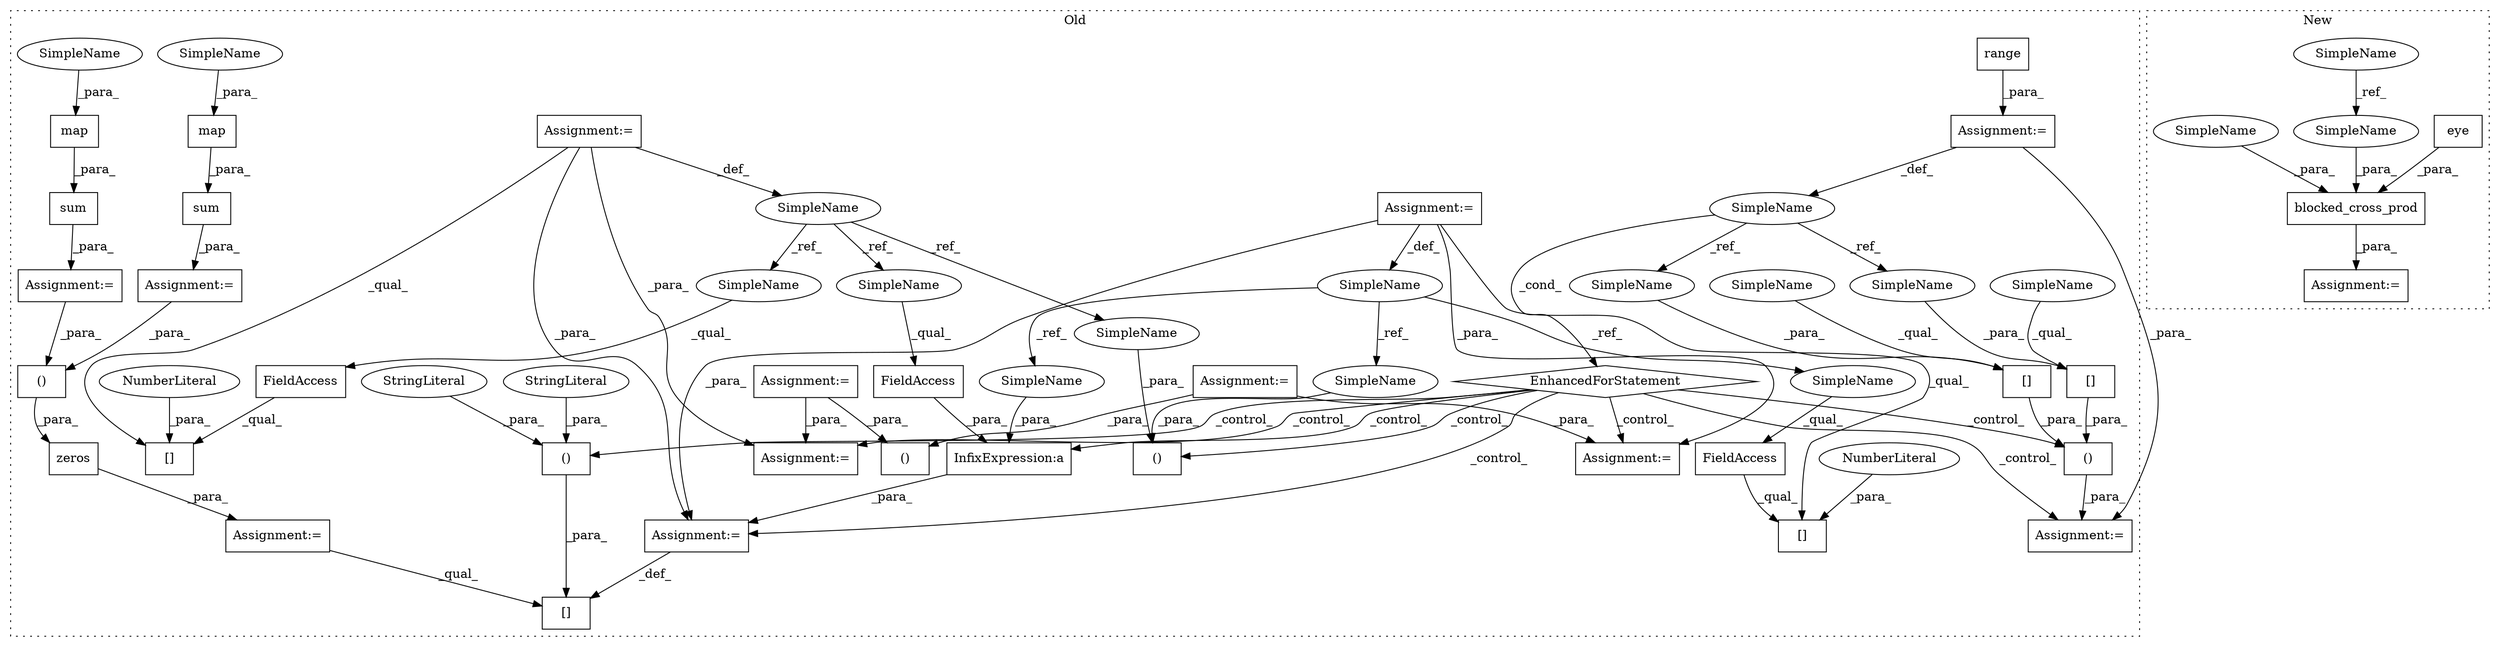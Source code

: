 digraph G {
subgraph cluster0 {
1 [label="map" a="32" s="34593,34617" l="4,1" shape="box"];
3 [label="()" a="106" s="34654" l="23" shape="box"];
4 [label="[]" a="2" s="34894,34990" l="15,2" shape="box"];
5 [label="()" a="106" s="34909" l="81" shape="box"];
6 [label="InfixExpression:a" a="27" s="34998" l="3" shape="box"];
7 [label="EnhancedForStatement" a="70" s="34726,34803" l="61,2" shape="diamond"];
8 [label="()" a="106" s="34858" l="23" shape="box"];
9 [label="[]" a="2" s="34858,34862" l="3,1" shape="box"];
10 [label="()" a="106" s="34828" l="17" shape="box"];
11 [label="[]" a="2" s="34876,34880" l="3,1" shape="box"];
12 [label="range" a="32" s="34795,34802" l="6,1" shape="box"];
13 [label="SimpleName" a="42" s="34791" l="1" shape="ellipse"];
14 [label="sum" a="32" s="34542,34571" l="4,1" shape="box"];
15 [label="SimpleName" a="42" s="33029" l="2" shape="ellipse"];
16 [label="FieldAccess" a="22" s="34994" l="4" shape="box"];
18 [label="map" a="32" s="34546,34570" l="4,1" shape="box"];
19 [label="FieldAccess" a="22" s="35019" l="8" shape="box"];
20 [label="[]" a="2" s="35019,35029" l="9,1" shape="box"];
21 [label="NumberLiteral" a="34" s="35028" l="1" shape="ellipse"];
23 [label="SimpleName" a="42" s="33062" l="2" shape="ellipse"];
24 [label="FieldAccess" a="22" s="35045" l="8" shape="box"];
25 [label="[]" a="2" s="35045,35055" l="9,1" shape="box"];
26 [label="NumberLiteral" a="34" s="35054" l="1" shape="ellipse"];
27 [label="sum" a="32" s="34589,34618" l="4,1" shape="box"];
29 [label="Assignment:=" a="7" s="33062" l="2" shape="box"];
30 [label="Assignment:=" a="7" s="34845" l="13" shape="box"];
31 [label="Assignment:=" a="7" s="34588" l="1" shape="box"];
32 [label="Assignment:=" a="7" s="34632" l="1" shape="box"];
33 [label="Assignment:=" a="7" s="34541" l="1" shape="box"];
34 [label="Assignment:=" a="7" s="35017" l="2" shape="box"];
35 [label="Assignment:=" a="7" s="34726,34803" l="61,2" shape="box"];
36 [label="Assignment:=" a="7" s="35043" l="2" shape="box"];
37 [label="Assignment:=" a="7" s="33029" l="2" shape="box"];
38 [label="Assignment:=" a="7" s="32958" l="1" shape="box"];
39 [label="()" a="106" s="34698" l="15" shape="box"];
40 [label="Assignment:=" a="7" s="34992" l="1" shape="box"];
41 [label="zeros" a="32" s="34639,34677" l="15,2" shape="box"];
42 [label="StringLiteral" a="45" s="34956" l="34" shape="ellipse"];
43 [label="Assignment:=" a="7" s="32933" l="1" shape="box"];
44 [label="StringLiteral" a="45" s="34909" l="34" shape="ellipse"];
45 [label="SimpleName" a="42" s="34858" l="2" shape="ellipse"];
46 [label="SimpleName" a="42" s="34568" l="2" shape="ellipse"];
47 [label="SimpleName" a="42" s="34879" l="1" shape="ellipse"];
48 [label="SimpleName" a="42" s="34861" l="1" shape="ellipse"];
49 [label="SimpleName" a="42" s="34828" l="2" shape="ellipse"];
50 [label="SimpleName" a="42" s="34994" l="2" shape="ellipse"];
51 [label="SimpleName" a="42" s="35019" l="2" shape="ellipse"];
54 [label="SimpleName" a="42" s="34615" l="2" shape="ellipse"];
55 [label="SimpleName" a="42" s="34876" l="2" shape="ellipse"];
56 [label="SimpleName" a="42" s="35045" l="2" shape="ellipse"];
57 [label="SimpleName" a="42" s="34843" l="2" shape="ellipse"];
58 [label="SimpleName" a="42" s="35001" l="2" shape="ellipse"];
label = "Old";
style="dotted";
}
subgraph cluster1 {
2 [label="eye" a="32" s="34406,34411" l="4,1" shape="box"];
17 [label="blocked_cross_prod" a="32" s="34381,34412" l="19,1" shape="box"];
22 [label="SimpleName" a="42" s="32752" l="2" shape="ellipse"];
28 [label="Assignment:=" a="7" s="34380" l="1" shape="box"];
52 [label="SimpleName" a="42" s="34403" l="2" shape="ellipse"];
53 [label="SimpleName" a="42" s="34400" l="2" shape="ellipse"];
label = "New";
style="dotted";
}
1 -> 27 [label="_para_"];
2 -> 17 [label="_para_"];
3 -> 41 [label="_para_"];
5 -> 4 [label="_para_"];
6 -> 40 [label="_para_"];
7 -> 6 [label="_control_"];
7 -> 8 [label="_control_"];
7 -> 34 [label="_control_"];
7 -> 5 [label="_control_"];
7 -> 10 [label="_control_"];
7 -> 30 [label="_control_"];
7 -> 40 [label="_control_"];
7 -> 36 [label="_control_"];
8 -> 30 [label="_para_"];
9 -> 8 [label="_para_"];
11 -> 8 [label="_para_"];
12 -> 35 [label="_para_"];
13 -> 7 [label="_cond_"];
13 -> 48 [label="_ref_"];
13 -> 47 [label="_ref_"];
14 -> 33 [label="_para_"];
15 -> 50 [label="_ref_"];
15 -> 51 [label="_ref_"];
15 -> 49 [label="_ref_"];
16 -> 6 [label="_para_"];
17 -> 28 [label="_para_"];
18 -> 14 [label="_para_"];
19 -> 20 [label="_qual_"];
21 -> 20 [label="_para_"];
22 -> 52 [label="_ref_"];
23 -> 56 [label="_ref_"];
23 -> 58 [label="_ref_"];
23 -> 57 [label="_ref_"];
24 -> 25 [label="_qual_"];
26 -> 25 [label="_para_"];
27 -> 31 [label="_para_"];
29 -> 25 [label="_qual_"];
29 -> 23 [label="_def_"];
29 -> 40 [label="_para_"];
29 -> 36 [label="_para_"];
31 -> 3 [label="_para_"];
32 -> 4 [label="_qual_"];
33 -> 3 [label="_para_"];
35 -> 30 [label="_para_"];
35 -> 13 [label="_def_"];
37 -> 20 [label="_qual_"];
37 -> 40 [label="_para_"];
37 -> 15 [label="_def_"];
37 -> 34 [label="_para_"];
38 -> 34 [label="_para_"];
38 -> 39 [label="_para_"];
40 -> 4 [label="_def_"];
41 -> 32 [label="_para_"];
42 -> 5 [label="_para_"];
43 -> 36 [label="_para_"];
43 -> 39 [label="_para_"];
44 -> 5 [label="_para_"];
45 -> 9 [label="_qual_"];
46 -> 18 [label="_para_"];
47 -> 11 [label="_para_"];
48 -> 9 [label="_para_"];
49 -> 10 [label="_para_"];
50 -> 16 [label="_qual_"];
51 -> 19 [label="_qual_"];
52 -> 17 [label="_para_"];
53 -> 17 [label="_para_"];
54 -> 1 [label="_para_"];
55 -> 11 [label="_qual_"];
56 -> 24 [label="_qual_"];
57 -> 10 [label="_para_"];
58 -> 6 [label="_para_"];
}